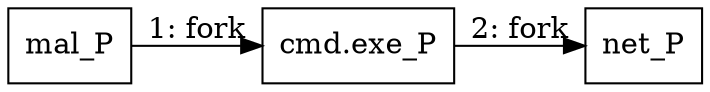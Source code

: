digraph "T1021.002" {
rankdir="LR"
size="9"
fixedsize="false"
splines="true"
nodesep=0.3
ranksep=0
fontsize=10
overlap="scalexy"
engine= "neato"
	"mal_P" [node_type=Process shape=box]
	"cmd.exe_P" [node_type=Process shape=box]
	"net_P" [node_type=Process shape=box]
	"mal_P" -> "cmd.exe_P" [label="1: fork"]
	"cmd.exe_P" -> "net_P" [label="2: fork"]
}
